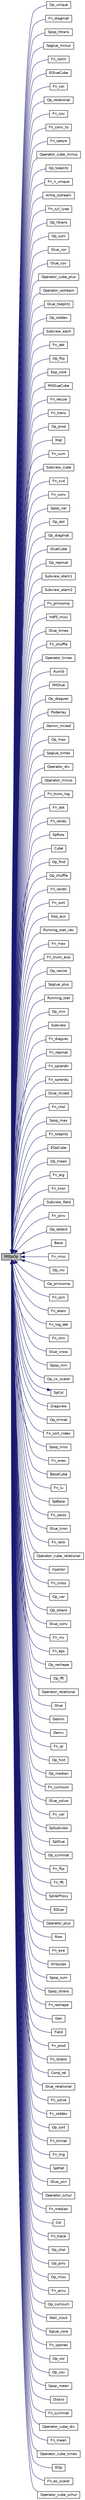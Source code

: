 digraph "MtSpOp"
{
  edge [fontname="Helvetica",fontsize="10",labelfontname="Helvetica",labelfontsize="10"];
  node [fontname="Helvetica",fontsize="10",shape=record];
  rankdir=LR;
  Node160 [label="Op_unique",height=0.2,width=0.4,color="black", fillcolor="white", style="filled",URL="$group__op__unique.html"];
  Node36 [label="Fn_diagmat",height=0.2,width=0.4,color="black", fillcolor="white", style="filled",URL="$group__fn__diagmat.html"];
  Node178 [label="Spop_htrans",height=0.2,width=0.4,color="black", fillcolor="white", style="filled",URL="$group__spop__htrans.html"];
  Node183 [label="Spglue_minus",height=0.2,width=0.4,color="black", fillcolor="white", style="filled",URL="$group__spglue__minus.html"];
  Node50 [label="Fn_norm",height=0.2,width=0.4,color="black", fillcolor="white", style="filled",URL="$group__fn__norm.html"];
  Node9 [label="EGlueCube",height=0.2,width=0.4,color="black", fillcolor="white", style="filled",URL="$group__e_glue_cube.html"];
  Node70 [label="Fn_cor",height=0.2,width=0.4,color="black", fillcolor="white", style="filled",URL="$group__fn__cor.html"];
  Node152 [label="Op_relational",height=0.2,width=0.4,color="black", fillcolor="white", style="filled",URL="$group__op__relational.html"];
  Node69 [label="Fn_cov",height=0.2,width=0.4,color="black", fillcolor="white", style="filled",URL="$group__fn__cov.html"];
  Node31 [label="Fn_conv_to",height=0.2,width=0.4,color="black", fillcolor="white", style="filled",URL="$group__fn__conv__to.html"];
  Node91 [label="Fn_speye",height=0.2,width=0.4,color="black", fillcolor="white", style="filled",URL="$group__fn__speye.html"];
  Node25 [label="Operator_cube_minus",height=0.2,width=0.4,color="black", fillcolor="white", style="filled",URL="$group__operator__cube__minus.html"];
  Node161 [label="Op_toeplitz",height=0.2,width=0.4,color="black", fillcolor="white", style="filled",URL="$group__op__toeplitz.html"];
  Node17 [label="Fn_n_unique",height=0.2,width=0.4,color="black", fillcolor="white", style="filled",URL="$group__fn__n__unique.html"];
  Node16 [label="Arma_ostream",height=0.2,width=0.4,color="black", fillcolor="white", style="filled",URL="$group__arma__ostream.html"];
  Node89 [label="Fn_syl_lyap",height=0.2,width=0.4,color="black", fillcolor="white", style="filled",URL="$group__fn__syl__lyap.html"];
  Node130 [label="Op_htrans",height=0.2,width=0.4,color="black", fillcolor="white", style="filled",URL="$group__op__htrans.html"];
  Node136 [label="Op_sum",height=0.2,width=0.4,color="black", fillcolor="white", style="filled",URL="$group__op__sum.html"];
  Node166 [label="Glue_cor",height=0.2,width=0.4,color="black", fillcolor="white", style="filled",URL="$group__glue__cor.html"];
  Node165 [label="Glue_cov",height=0.2,width=0.4,color="black", fillcolor="white", style="filled",URL="$group__glue__cov.html"];
  Node24 [label="Operator_cube_plus",height=0.2,width=0.4,color="black", fillcolor="white", style="filled",URL="$group__operator__cube__plus.html"];
  Node30 [label="Operator_ostream",height=0.2,width=0.4,color="black", fillcolor="white", style="filled",URL="$group__operator__ostream.html"];
  Node173 [label="Glue_toeplitz",height=0.2,width=0.4,color="black", fillcolor="white", style="filled",URL="$group__glue__toeplitz.html"];
  Node137 [label="Op_stddev",height=0.2,width=0.4,color="black", fillcolor="white", style="filled",URL="$group__op__stddev.html"];
  Node117 [label="Subview_each",height=0.2,width=0.4,color="black", fillcolor="white", style="filled",URL="$group__subview__each.html"];
  Node41 [label="Fn_det",height=0.2,width=0.4,color="black", fillcolor="white", style="filled",URL="$group__fn__det.html"];
  Node149 [label="Op_flip",height=0.2,width=0.4,color="black", fillcolor="white", style="filled",URL="$group__op__flip.html"];
  Node99 [label="Eop_core",height=0.2,width=0.4,color="black", fillcolor="white", style="filled",URL="$group__eop__core.html"];
  Node11 [label="MtGlueCube",height=0.2,width=0.4,color="black", fillcolor="white", style="filled",URL="$group__mt_glue_cube.html"];
  Node68 [label="Fn_resize",height=0.2,width=0.4,color="black", fillcolor="white", style="filled",URL="$group__fn__resize.html"];
  Node40 [label="Fn_trans",height=0.2,width=0.4,color="black", fillcolor="white", style="filled",URL="$group__fn__trans.html"];
  Node146 [label="Op_prod",height=0.2,width=0.4,color="black", fillcolor="white", style="filled",URL="$group__op__prod.html"];
  Node106 [label="Mat",height=0.2,width=0.4,color="black", fillcolor="white", style="filled",URL="$group___mat.html"];
  Node35 [label="Fn_sum",height=0.2,width=0.4,color="black", fillcolor="white", style="filled",URL="$group__fn__sum.html"];
  Node115 [label="Subview_cube",height=0.2,width=0.4,color="black", fillcolor="white", style="filled",URL="$group__subview__cube.html"];
  Node64 [label="Fn_svd",height=0.2,width=0.4,color="black", fillcolor="white", style="filled",URL="$group__fn__svd.html"];
  Node82 [label="Fn_conv",height=0.2,width=0.4,color="black", fillcolor="white", style="filled",URL="$group__fn__conv.html"];
  Node181 [label="Spop_var",height=0.2,width=0.4,color="black", fillcolor="white", style="filled",URL="$group__spop__var.html"];
  Node128 [label="Op_dot",height=0.2,width=0.4,color="black", fillcolor="white", style="filled",URL="$group__op__dot.html"];
  Node126 [label="Op_diagmat",height=0.2,width=0.4,color="black", fillcolor="white", style="filled",URL="$group__op__diagmat.html"];
  Node3 [label="GlueCube",height=0.2,width=0.4,color="black", fillcolor="white", style="filled",URL="$group___glue_cube.html"];
  Node140 [label="Op_repmat",height=0.2,width=0.4,color="black", fillcolor="white", style="filled",URL="$group__op__repmat.html"];
  Node112 [label="Subview_elem1",height=0.2,width=0.4,color="black", fillcolor="white", style="filled",URL="$group__subview__elem1.html"];
  Node113 [label="Subview_elem2",height=0.2,width=0.4,color="black", fillcolor="white", style="filled",URL="$group__subview__elem2.html"];
  Node79 [label="Fn_princomp",height=0.2,width=0.4,color="black", fillcolor="white", style="filled",URL="$group__fn__princomp.html"];
  Node95 [label="Hdf5_misc",height=0.2,width=0.4,color="black", fillcolor="white", style="filled",URL="$group__hdf5__misc.html"];
  Node163 [label="Glue_times",height=0.2,width=0.4,color="black", fillcolor="white", style="filled",URL="$group__glue__times.html"];
  Node71 [label="Fn_shuffle",height=0.2,width=0.4,color="black", fillcolor="white", style="filled",URL="$group__fn__shuffle.html"];
  Node20 [label="Operator_times",height=0.2,width=0.4,color="black", fillcolor="white", style="filled",URL="$group__operator__times.html"];
  Node104 [label="Auxlib",height=0.2,width=0.4,color="black", fillcolor="white", style="filled",URL="$group__auxlib.html"];
  Node10 [label="MtGlue",height=0.2,width=0.4,color="black", fillcolor="white", style="filled",URL="$group__mt_glue.html"];
  Node127 [label="Op_diagvec",height=0.2,width=0.4,color="black", fillcolor="white", style="filled",URL="$group__op__diagvec.html"];
  Node103 [label="Podarray",height=0.2,width=0.4,color="black", fillcolor="white", style="filled",URL="$group__podarray.html"];
  Node98 [label="Gemm_mixed",height=0.2,width=0.4,color="black", fillcolor="white", style="filled",URL="$group__gemm__mixed.html"];
  Node131 [label="Op_max",height=0.2,width=0.4,color="black", fillcolor="white", style="filled",URL="$group__op__max.html"];
  Node184 [label="Spglue_times",height=0.2,width=0.4,color="black", fillcolor="white", style="filled",URL="$group__spglue__times.html"];
  Node22 [label="Operator_div",height=0.2,width=0.4,color="black", fillcolor="white", style="filled",URL="$group__operator__div.html"];
  Node19 [label="Operator_minus",height=0.2,width=0.4,color="black", fillcolor="white", style="filled",URL="$group__operator__minus.html"];
  Node84 [label="Fn_trunc_log",height=0.2,width=0.4,color="black", fillcolor="white", style="filled",URL="$group__fn__trunc__log.html"];
  Node51 [label="Fn_dot",height=0.2,width=0.4,color="black", fillcolor="white", style="filled",URL="$group__fn__dot.html"];
  Node52 [label="Fn_randu",height=0.2,width=0.4,color="black", fillcolor="white", style="filled",URL="$group__fn__randu.html"];
  Node120 [label="SpRow",height=0.2,width=0.4,color="black", fillcolor="white", style="filled",URL="$group___sp_row.html"];
  Node109 [label="Cube",height=0.2,width=0.4,color="black", fillcolor="white", style="filled",URL="$group___cube.html"];
  Node153 [label="Op_find",height=0.2,width=0.4,color="black", fillcolor="white", style="filled",URL="$group__op__find.html"];
  Node145 [label="Op_shuffle",height=0.2,width=0.4,color="black", fillcolor="white", style="filled",URL="$group__op__shuffle.html"];
  Node53 [label="Fn_randn",height=0.2,width=0.4,color="black", fillcolor="white", style="filled",URL="$group__fn__randn.html"];
  Node59 [label="Fn_sort",height=0.2,width=0.4,color="black", fillcolor="white", style="filled",URL="$group__fn__sort.html"];
  Node5 [label="Eop_aux",height=0.2,width=0.4,color="black", fillcolor="white", style="filled",URL="$group__eop__aux.html"];
  Node125 [label="Running_stat_vec",height=0.2,width=0.4,color="black", fillcolor="white", style="filled",URL="$group__running__stat__vec.html"];
  Node33 [label="Fn_max",height=0.2,width=0.4,color="black", fillcolor="white", style="filled",URL="$group__fn__max.html"];
  Node83 [label="Fn_trunc_exp",height=0.2,width=0.4,color="black", fillcolor="white", style="filled",URL="$group__fn__trunc__exp.html"];
  Node142 [label="Op_resize",height=0.2,width=0.4,color="black", fillcolor="white", style="filled",URL="$group__op__resize.html"];
  Node182 [label="Spglue_plus",height=0.2,width=0.4,color="black", fillcolor="white", style="filled",URL="$group__spglue__plus.html"];
  Node124 [label="Running_stat",height=0.2,width=0.4,color="black", fillcolor="white", style="filled",URL="$group__running__stat.html"];
  Node0 [label="MtSpOp",height=0.2,width=0.4,color="black", fillcolor="grey75", style="filled" fontcolor="black"];
  Node132 [label="Op_min",height=0.2,width=0.4,color="black", fillcolor="white", style="filled",URL="$group__op__min.html"];
  Node111 [label="Subview",height=0.2,width=0.4,color="black", fillcolor="white", style="filled",URL="$group__subview.html"];
  Node37 [label="Fn_diagvec",height=0.2,width=0.4,color="black", fillcolor="white", style="filled",URL="$group__fn__diagvec.html"];
  Node66 [label="Fn_repmat",height=0.2,width=0.4,color="black", fillcolor="white", style="filled",URL="$group__fn__repmat.html"];
  Node93 [label="Fn_sprandn",height=0.2,width=0.4,color="black", fillcolor="white", style="filled",URL="$group__fn__sprandn.html"];
  Node94 [label="Fn_sprandu",height=0.2,width=0.4,color="black", fillcolor="white", style="filled",URL="$group__fn__sprandu.html"];
  Node164 [label="Glue_mixed",height=0.2,width=0.4,color="black", fillcolor="white", style="filled",URL="$group__glue__mixed.html"];
  Node62 [label="Fn_chol",height=0.2,width=0.4,color="black", fillcolor="white", style="filled",URL="$group__fn__chol.html"];
  Node174 [label="Spop_max",height=0.2,width=0.4,color="black", fillcolor="white", style="filled",URL="$group__spop__max.html"];
  Node85 [label="Fn_toeplitz",height=0.2,width=0.4,color="black", fillcolor="white", style="filled",URL="$group__fn__toeplitz.html"];
  Node7 [label="EOpCube",height=0.2,width=0.4,color="black", fillcolor="white", style="filled",URL="$group__e_op_cube.html"];
  Node133 [label="Op_mean",height=0.2,width=0.4,color="black", fillcolor="white", style="filled",URL="$group__op__mean.html"];
  Node43 [label="Fn_eig",height=0.2,width=0.4,color="black", fillcolor="white", style="filled",URL="$group__fn__eig.html"];
  Node76 [label="Fn_kron",height=0.2,width=0.4,color="black", fillcolor="white", style="filled",URL="$group__fn__kron.html"];
  Node114 [label="Subview_field",height=0.2,width=0.4,color="black", fillcolor="white", style="filled",URL="$group__subview__field.html"];
  Node74 [label="Fn_pinv",height=0.2,width=0.4,color="black", fillcolor="white", style="filled",URL="$group__fn__pinv.html"];
  Node148 [label="Op_dotext",height=0.2,width=0.4,color="black", fillcolor="white", style="filled",URL="$group__op__dotext.html"];
  Node12 [label="Base",height=0.2,width=0.4,color="black", fillcolor="white", style="filled",URL="$group___base.html"];
  Node48 [label="Fn_misc",height=0.2,width=0.4,color="black", fillcolor="white", style="filled",URL="$group__fn__misc.html"];
  Node129 [label="Op_inv",height=0.2,width=0.4,color="black", fillcolor="white", style="filled",URL="$group__op__inv.html"];
  Node150 [label="Op_princomp",height=0.2,width=0.4,color="black", fillcolor="white", style="filled",URL="$group__op__princomp.html"];
  Node81 [label="Fn_join",height=0.2,width=0.4,color="black", fillcolor="white", style="filled",URL="$group__fn__join.html"];
  Node49 [label="Fn_elem",height=0.2,width=0.4,color="black", fillcolor="white", style="filled",URL="$group__fn__elem.html"];
  Node42 [label="Fn_log_det",height=0.2,width=0.4,color="black", fillcolor="white", style="filled",URL="$group__fn__log__det.html"];
  Node32 [label="Fn_min",height=0.2,width=0.4,color="black", fillcolor="white", style="filled",URL="$group__fn__min.html"];
  Node168 [label="Glue_cross",height=0.2,width=0.4,color="black", fillcolor="white", style="filled",URL="$group__glue__cross.html"];
  Node175 [label="Spop_min",height=0.2,width=0.4,color="black", fillcolor="white", style="filled",URL="$group__spop__min.html"];
  Node155 [label="Op_cx_scalar",height=0.2,width=0.4,color="black", fillcolor="white", style="filled",URL="$group__op__cx__scalar.html"];
  Node1 [label="SpCol",height=0.2,width=0.4,color="black", fillcolor="white", style="filled",URL="$group___sp_col.html"];
  Node116 [label="Diagview",height=0.2,width=0.4,color="black", fillcolor="white", style="filled",URL="$group__diagview.html"];
  Node156 [label="Op_trimat",height=0.2,width=0.4,color="black", fillcolor="white", style="filled",URL="$group__op__trimat.html"];
  Node60 [label="Fn_sort_index",height=0.2,width=0.4,color="black", fillcolor="white", style="filled",URL="$group__fn__sort__index.html"];
  Node179 [label="Spop_misc",height=0.2,width=0.4,color="black", fillcolor="white", style="filled",URL="$group__spop__misc.html"];
  Node46 [label="Fn_ones",height=0.2,width=0.4,color="black", fillcolor="white", style="filled",URL="$group__fn__ones.html"];
  Node13 [label="BaseCube",height=0.2,width=0.4,color="black", fillcolor="white", style="filled",URL="$group___base_cube.html"];
  Node44 [label="Fn_lu",height=0.2,width=0.4,color="black", fillcolor="white", style="filled",URL="$group__fn__lu.html"];
  Node14 [label="SpBase",height=0.2,width=0.4,color="black", fillcolor="white", style="filled",URL="$group___sp_base.html"];
  Node45 [label="Fn_zeros",height=0.2,width=0.4,color="black", fillcolor="white", style="filled",URL="$group__fn__zeros.html"];
  Node167 [label="Glue_kron",height=0.2,width=0.4,color="black", fillcolor="white", style="filled",URL="$group__glue__kron.html"];
  Node75 [label="Fn_rank",height=0.2,width=0.4,color="black", fillcolor="white", style="filled",URL="$group__fn__rank.html"];
  Node29 [label="Operator_cube_relational",height=0.2,width=0.4,color="black", fillcolor="white", style="filled",URL="$group__operator__cube__relational.html"];
  Node105 [label="Injector",height=0.2,width=0.4,color="black", fillcolor="white", style="filled",URL="$group__injector.html"];
  Node80 [label="Fn_cross",height=0.2,width=0.4,color="black", fillcolor="white", style="filled",URL="$group__fn__cross.html"];
  Node139 [label="Op_var",height=0.2,width=0.4,color="black", fillcolor="white", style="filled",URL="$group__op__var.html"];
  Node138 [label="Op_strans",height=0.2,width=0.4,color="black", fillcolor="white", style="filled",URL="$group__op__strans.html"];
  Node172 [label="Glue_conv",height=0.2,width=0.4,color="black", fillcolor="white", style="filled",URL="$group__glue__conv.html"];
  Node38 [label="Fn_inv",height=0.2,width=0.4,color="black", fillcolor="white", style="filled",URL="$group__fn__inv.html"];
  Node73 [label="Fn_eps",height=0.2,width=0.4,color="black", fillcolor="white", style="filled",URL="$group__fn__eps.html"];
  Node141 [label="Op_reshape",height=0.2,width=0.4,color="black", fillcolor="white", style="filled",URL="$group__op__reshape.html"];
  Node162 [label="Op_fft",height=0.2,width=0.4,color="black", fillcolor="white", style="filled",URL="$group__op__fft.html"];
  Node23 [label="Operator_relational",height=0.2,width=0.4,color="black", fillcolor="white", style="filled",URL="$group__operator__relational.html"];
  Node2 [label="Glue",height=0.2,width=0.4,color="black", fillcolor="white", style="filled",URL="$group___glue.html"];
  Node97 [label="Gemm",height=0.2,width=0.4,color="black", fillcolor="white", style="filled",URL="$group__gemm.html"];
  Node96 [label="Gemv",height=0.2,width=0.4,color="black", fillcolor="white", style="filled",URL="$group__gemv.html"];
  Node63 [label="Fn_qr",height=0.2,width=0.4,color="black", fillcolor="white", style="filled",URL="$group__fn__qr.html"];
  Node159 [label="Op_hist",height=0.2,width=0.4,color="black", fillcolor="white", style="filled",URL="$group__op__hist.html"];
  Node134 [label="Op_median",height=0.2,width=0.4,color="black", fillcolor="white", style="filled",URL="$group__op__median.html"];
  Node87 [label="Fn_cumsum",height=0.2,width=0.4,color="black", fillcolor="white", style="filled",URL="$group__fn__cumsum.html"];
  Node171 [label="Glue_solve",height=0.2,width=0.4,color="black", fillcolor="white", style="filled",URL="$group__glue__solve.html"];
  Node58 [label="Fn_var",height=0.2,width=0.4,color="black", fillcolor="white", style="filled",URL="$group__fn__var.html"];
  Node121 [label="SpSubview",height=0.2,width=0.4,color="black", fillcolor="white", style="filled",URL="$group___sp_subview.html"];
  Node4 [label="SpGlue",height=0.2,width=0.4,color="black", fillcolor="white", style="filled",URL="$group___sp_glue.html"];
  Node158 [label="Op_symmat",height=0.2,width=0.4,color="black", fillcolor="white", style="filled",URL="$group__op__symmat.html"];
  Node77 [label="Fn_flip",height=0.2,width=0.4,color="black", fillcolor="white", style="filled",URL="$group__fn__flip.html"];
  Node90 [label="Fn_fft",height=0.2,width=0.4,color="black", fillcolor="white", style="filled",URL="$group__fn__fft.html"];
  Node118 [label="SpValProxy",height=0.2,width=0.4,color="black", fillcolor="white", style="filled",URL="$group___sp_val_proxy.html"];
  Node8 [label="EGlue",height=0.2,width=0.4,color="black", fillcolor="white", style="filled",URL="$group__e_glue.html"];
  Node18 [label="Operator_plus",height=0.2,width=0.4,color="black", fillcolor="white", style="filled",URL="$group__operator__plus.html"];
  Node108 [label="Row",height=0.2,width=0.4,color="black", fillcolor="white", style="filled",URL="$group___row.html"];
  Node47 [label="Fn_eye",height=0.2,width=0.4,color="black", fillcolor="white", style="filled",URL="$group__fn__eye.html"];
  Node102 [label="Arrayops",height=0.2,width=0.4,color="black", fillcolor="white", style="filled",URL="$group__arrayops.html"];
  Node176 [label="Spop_sum",height=0.2,width=0.4,color="black", fillcolor="white", style="filled",URL="$group__spop__sum.html"];
  Node177 [label="Spop_strans",height=0.2,width=0.4,color="black", fillcolor="white", style="filled",URL="$group__spop__strans.html"];
  Node67 [label="Fn_reshape",height=0.2,width=0.4,color="black", fillcolor="white", style="filled",URL="$group__fn__reshape.html"];
  Node15 [label="Gen",height=0.2,width=0.4,color="black", fillcolor="white", style="filled",URL="$group___gen.html"];
  Node110 [label="Field",height=0.2,width=0.4,color="black", fillcolor="white", style="filled",URL="$group__field.html"];
  Node72 [label="Fn_prod",height=0.2,width=0.4,color="black", fillcolor="white", style="filled",URL="$group__fn__prod.html"];
  Node61 [label="Fn_strans",height=0.2,width=0.4,color="black", fillcolor="white", style="filled",URL="$group__fn__strans.html"];
  Node101 [label="Cond_rel",height=0.2,width=0.4,color="black", fillcolor="white", style="filled",URL="$group__cond__rel.html"];
  Node170 [label="Glue_relational",height=0.2,width=0.4,color="black", fillcolor="white", style="filled",URL="$group__glue__relational.html"];
  Node65 [label="Fn_solve",height=0.2,width=0.4,color="black", fillcolor="white", style="filled",URL="$group__fn__solve.html"];
  Node57 [label="Fn_stddev",height=0.2,width=0.4,color="black", fillcolor="white", style="filled",URL="$group__fn__stddev.html"];
  Node135 [label="Op_sort",height=0.2,width=0.4,color="black", fillcolor="white", style="filled",URL="$group__op__sort.html"];
  Node86 [label="Fn_trimat",height=0.2,width=0.4,color="black", fillcolor="white", style="filled",URL="$group__fn__trimat.html"];
  Node54 [label="Fn_trig",height=0.2,width=0.4,color="black", fillcolor="white", style="filled",URL="$group__fn__trig.html"];
  Node119 [label="SpMat",height=0.2,width=0.4,color="black", fillcolor="white", style="filled",URL="$group___sp_mat.html"];
  Node169 [label="Glue_join",height=0.2,width=0.4,color="black", fillcolor="white", style="filled",URL="$group__glue__join.html"];
  Node21 [label="Operator_schur",height=0.2,width=0.4,color="black", fillcolor="white", style="filled",URL="$group__operator__schur.html"];
  Node56 [label="Fn_median",height=0.2,width=0.4,color="black", fillcolor="white", style="filled",URL="$group__fn__median.html"];
  Node107 [label="Col",height=0.2,width=0.4,color="black", fillcolor="white", style="filled",URL="$group___col.html"];
  Node39 [label="Fn_trace",height=0.2,width=0.4,color="black", fillcolor="white", style="filled",URL="$group__fn__trace.html"];
  Node154 [label="Op_chol",height=0.2,width=0.4,color="black", fillcolor="white", style="filled",URL="$group__op__chol.html"];
  Node147 [label="Op_pinv",height=0.2,width=0.4,color="black", fillcolor="white", style="filled",URL="$group__op__pinv.html"];
  Node151 [label="Op_misc",height=0.2,width=0.4,color="black", fillcolor="white", style="filled",URL="$group__op__misc.html"];
  Node34 [label="Fn_accu",height=0.2,width=0.4,color="black", fillcolor="white", style="filled",URL="$group__fn__accu.html"];
  Node157 [label="Op_cumsum",height=0.2,width=0.4,color="black", fillcolor="white", style="filled",URL="$group__op__cumsum.html"];
  Node123 [label="Wall_clock",height=0.2,width=0.4,color="black", fillcolor="white", style="filled",URL="$group__wall__clock.html"];
  Node100 [label="Eglue_core",height=0.2,width=0.4,color="black", fillcolor="white", style="filled",URL="$group__eglue__core.html"];
  Node92 [label="Fn_spones",height=0.2,width=0.4,color="black", fillcolor="white", style="filled",URL="$group__fn__spones.html"];
  Node144 [label="Op_cor",height=0.2,width=0.4,color="black", fillcolor="white", style="filled",URL="$group__op__cor.html"];
  Node143 [label="Op_cov",height=0.2,width=0.4,color="black", fillcolor="white", style="filled",URL="$group__op__cov.html"];
  Node180 [label="Spop_mean",height=0.2,width=0.4,color="black", fillcolor="white", style="filled",URL="$group__spop__mean.html"];
  Node122 [label="Diskio",height=0.2,width=0.4,color="black", fillcolor="white", style="filled",URL="$group__diskio.html"];
  Node88 [label="Fn_symmat",height=0.2,width=0.4,color="black", fillcolor="white", style="filled",URL="$group__fn__symmat.html"];
  Node28 [label="Operator_cube_div",height=0.2,width=0.4,color="black", fillcolor="white", style="filled",URL="$group__operator__cube__div.html"];
  Node55 [label="Fn_mean",height=0.2,width=0.4,color="black", fillcolor="white", style="filled",URL="$group__fn__mean.html"];
  Node26 [label="Operator_cube_times",height=0.2,width=0.4,color="black", fillcolor="white", style="filled",URL="$group__operator__cube__times.html"];
  Node6 [label="EOp",height=0.2,width=0.4,color="black", fillcolor="white", style="filled",URL="$group__e_op.html"];
  Node78 [label="Fn_as_scalar",height=0.2,width=0.4,color="black", fillcolor="white", style="filled",URL="$group__fn__as__scalar.html"];
  Node27 [label="Operator_cube_schur",height=0.2,width=0.4,color="black", fillcolor="white", style="filled",URL="$group__operator__cube__schur.html"];
  Node1->Node0 [shape=plaintext, color="midnightblue", dir="back", style="solid"];
  Node0->Node2 [shape=plaintext, color="midnightblue", dir="back", style="solid"];
  Node0->Node3 [shape=plaintext, color="midnightblue", dir="back", style="solid"];
  Node0->Node4 [shape=plaintext, color="midnightblue", dir="back", style="solid"];
  Node0->Node5 [shape=plaintext, color="midnightblue", dir="back", style="solid"];
  Node0->Node6 [shape=plaintext, color="midnightblue", dir="back", style="solid"];
  Node0->Node7 [shape=plaintext, color="midnightblue", dir="back", style="solid"];
  Node0->Node8 [shape=plaintext, color="midnightblue", dir="back", style="solid"];
  Node0->Node9 [shape=plaintext, color="midnightblue", dir="back", style="solid"];
  Node0->Node10 [shape=plaintext, color="midnightblue", dir="back", style="solid"];
  Node0->Node11 [shape=plaintext, color="midnightblue", dir="back", style="solid"];
  Node0->Node12 [shape=plaintext, color="midnightblue", dir="back", style="solid"];
  Node0->Node13 [shape=plaintext, color="midnightblue", dir="back", style="solid"];
  Node0->Node14 [shape=plaintext, color="midnightblue", dir="back", style="solid"];
  Node0->Node15 [shape=plaintext, color="midnightblue", dir="back", style="solid"];
  Node0->Node16 [shape=plaintext, color="midnightblue", dir="back", style="solid"];
  Node0->Node17 [shape=plaintext, color="midnightblue", dir="back", style="solid"];
  Node0->Node18 [shape=plaintext, color="midnightblue", dir="back", style="solid"];
  Node0->Node19 [shape=plaintext, color="midnightblue", dir="back", style="solid"];
  Node0->Node20 [shape=plaintext, color="midnightblue", dir="back", style="solid"];
  Node0->Node21 [shape=plaintext, color="midnightblue", dir="back", style="solid"];
  Node0->Node22 [shape=plaintext, color="midnightblue", dir="back", style="solid"];
  Node0->Node23 [shape=plaintext, color="midnightblue", dir="back", style="solid"];
  Node0->Node24 [shape=plaintext, color="midnightblue", dir="back", style="solid"];
  Node0->Node25 [shape=plaintext, color="midnightblue", dir="back", style="solid"];
  Node0->Node26 [shape=plaintext, color="midnightblue", dir="back", style="solid"];
  Node0->Node27 [shape=plaintext, color="midnightblue", dir="back", style="solid"];
  Node0->Node28 [shape=plaintext, color="midnightblue", dir="back", style="solid"];
  Node0->Node29 [shape=plaintext, color="midnightblue", dir="back", style="solid"];
  Node0->Node30 [shape=plaintext, color="midnightblue", dir="back", style="solid"];
  Node0->Node31 [shape=plaintext, color="midnightblue", dir="back", style="solid"];
  Node0->Node32 [shape=plaintext, color="midnightblue", dir="back", style="solid"];
  Node0->Node33 [shape=plaintext, color="midnightblue", dir="back", style="solid"];
  Node0->Node34 [shape=plaintext, color="midnightblue", dir="back", style="solid"];
  Node0->Node35 [shape=plaintext, color="midnightblue", dir="back", style="solid"];
  Node0->Node36 [shape=plaintext, color="midnightblue", dir="back", style="solid"];
  Node0->Node37 [shape=plaintext, color="midnightblue", dir="back", style="solid"];
  Node0->Node38 [shape=plaintext, color="midnightblue", dir="back", style="solid"];
  Node0->Node39 [shape=plaintext, color="midnightblue", dir="back", style="solid"];
  Node0->Node40 [shape=plaintext, color="midnightblue", dir="back", style="solid"];
  Node0->Node41 [shape=plaintext, color="midnightblue", dir="back", style="solid"];
  Node0->Node42 [shape=plaintext, color="midnightblue", dir="back", style="solid"];
  Node0->Node43 [shape=plaintext, color="midnightblue", dir="back", style="solid"];
  Node0->Node44 [shape=plaintext, color="midnightblue", dir="back", style="solid"];
  Node0->Node45 [shape=plaintext, color="midnightblue", dir="back", style="solid"];
  Node0->Node46 [shape=plaintext, color="midnightblue", dir="back", style="solid"];
  Node0->Node47 [shape=plaintext, color="midnightblue", dir="back", style="solid"];
  Node0->Node48 [shape=plaintext, color="midnightblue", dir="back", style="solid"];
  Node0->Node49 [shape=plaintext, color="midnightblue", dir="back", style="solid"];
  Node0->Node50 [shape=plaintext, color="midnightblue", dir="back", style="solid"];
  Node0->Node51 [shape=plaintext, color="midnightblue", dir="back", style="solid"];
  Node0->Node52 [shape=plaintext, color="midnightblue", dir="back", style="solid"];
  Node0->Node53 [shape=plaintext, color="midnightblue", dir="back", style="solid"];
  Node0->Node54 [shape=plaintext, color="midnightblue", dir="back", style="solid"];
  Node0->Node55 [shape=plaintext, color="midnightblue", dir="back", style="solid"];
  Node0->Node56 [shape=plaintext, color="midnightblue", dir="back", style="solid"];
  Node0->Node57 [shape=plaintext, color="midnightblue", dir="back", style="solid"];
  Node0->Node58 [shape=plaintext, color="midnightblue", dir="back", style="solid"];
  Node0->Node59 [shape=plaintext, color="midnightblue", dir="back", style="solid"];
  Node0->Node60 [shape=plaintext, color="midnightblue", dir="back", style="solid"];
  Node0->Node61 [shape=plaintext, color="midnightblue", dir="back", style="solid"];
  Node0->Node62 [shape=plaintext, color="midnightblue", dir="back", style="solid"];
  Node0->Node63 [shape=plaintext, color="midnightblue", dir="back", style="solid"];
  Node0->Node64 [shape=plaintext, color="midnightblue", dir="back", style="solid"];
  Node0->Node65 [shape=plaintext, color="midnightblue", dir="back", style="solid"];
  Node0->Node66 [shape=plaintext, color="midnightblue", dir="back", style="solid"];
  Node0->Node67 [shape=plaintext, color="midnightblue", dir="back", style="solid"];
  Node0->Node68 [shape=plaintext, color="midnightblue", dir="back", style="solid"];
  Node0->Node69 [shape=plaintext, color="midnightblue", dir="back", style="solid"];
  Node0->Node70 [shape=plaintext, color="midnightblue", dir="back", style="solid"];
  Node0->Node71 [shape=plaintext, color="midnightblue", dir="back", style="solid"];
  Node0->Node72 [shape=plaintext, color="midnightblue", dir="back", style="solid"];
  Node0->Node73 [shape=plaintext, color="midnightblue", dir="back", style="solid"];
  Node0->Node74 [shape=plaintext, color="midnightblue", dir="back", style="solid"];
  Node0->Node75 [shape=plaintext, color="midnightblue", dir="back", style="solid"];
  Node0->Node76 [shape=plaintext, color="midnightblue", dir="back", style="solid"];
  Node0->Node77 [shape=plaintext, color="midnightblue", dir="back", style="solid"];
  Node0->Node78 [shape=plaintext, color="midnightblue", dir="back", style="solid"];
  Node0->Node79 [shape=plaintext, color="midnightblue", dir="back", style="solid"];
  Node0->Node80 [shape=plaintext, color="midnightblue", dir="back", style="solid"];
  Node0->Node81 [shape=plaintext, color="midnightblue", dir="back", style="solid"];
  Node0->Node82 [shape=plaintext, color="midnightblue", dir="back", style="solid"];
  Node0->Node83 [shape=plaintext, color="midnightblue", dir="back", style="solid"];
  Node0->Node84 [shape=plaintext, color="midnightblue", dir="back", style="solid"];
  Node0->Node85 [shape=plaintext, color="midnightblue", dir="back", style="solid"];
  Node0->Node86 [shape=plaintext, color="midnightblue", dir="back", style="solid"];
  Node0->Node87 [shape=plaintext, color="midnightblue", dir="back", style="solid"];
  Node0->Node88 [shape=plaintext, color="midnightblue", dir="back", style="solid"];
  Node0->Node89 [shape=plaintext, color="midnightblue", dir="back", style="solid"];
  Node0->Node90 [shape=plaintext, color="midnightblue", dir="back", style="solid"];
  Node0->Node91 [shape=plaintext, color="midnightblue", dir="back", style="solid"];
  Node0->Node92 [shape=plaintext, color="midnightblue", dir="back", style="solid"];
  Node0->Node93 [shape=plaintext, color="midnightblue", dir="back", style="solid"];
  Node0->Node94 [shape=plaintext, color="midnightblue", dir="back", style="solid"];
  Node0->Node95 [shape=plaintext, color="midnightblue", dir="back", style="solid"];
  Node0->Node96 [shape=plaintext, color="midnightblue", dir="back", style="solid"];
  Node0->Node97 [shape=plaintext, color="midnightblue", dir="back", style="solid"];
  Node0->Node98 [shape=plaintext, color="midnightblue", dir="back", style="solid"];
  Node0->Node99 [shape=plaintext, color="midnightblue", dir="back", style="solid"];
  Node0->Node100 [shape=plaintext, color="midnightblue", dir="back", style="solid"];
  Node0->Node101 [shape=plaintext, color="midnightblue", dir="back", style="solid"];
  Node0->Node102 [shape=plaintext, color="midnightblue", dir="back", style="solid"];
  Node0->Node103 [shape=plaintext, color="midnightblue", dir="back", style="solid"];
  Node0->Node104 [shape=plaintext, color="midnightblue", dir="back", style="solid"];
  Node0->Node105 [shape=plaintext, color="midnightblue", dir="back", style="solid"];
  Node0->Node106 [shape=plaintext, color="midnightblue", dir="back", style="solid"];
  Node0->Node107 [shape=plaintext, color="midnightblue", dir="back", style="solid"];
  Node0->Node108 [shape=plaintext, color="midnightblue", dir="back", style="solid"];
  Node0->Node109 [shape=plaintext, color="midnightblue", dir="back", style="solid"];
  Node0->Node110 [shape=plaintext, color="midnightblue", dir="back", style="solid"];
  Node0->Node111 [shape=plaintext, color="midnightblue", dir="back", style="solid"];
  Node0->Node112 [shape=plaintext, color="midnightblue", dir="back", style="solid"];
  Node0->Node113 [shape=plaintext, color="midnightblue", dir="back", style="solid"];
  Node0->Node114 [shape=plaintext, color="midnightblue", dir="back", style="solid"];
  Node0->Node115 [shape=plaintext, color="midnightblue", dir="back", style="solid"];
  Node0->Node116 [shape=plaintext, color="midnightblue", dir="back", style="solid"];
  Node0->Node117 [shape=plaintext, color="midnightblue", dir="back", style="solid"];
  Node0->Node118 [shape=plaintext, color="midnightblue", dir="back", style="solid"];
  Node0->Node119 [shape=plaintext, color="midnightblue", dir="back", style="solid"];
  Node0->Node1 [shape=plaintext, color="midnightblue", dir="back", style="solid"];
  Node0->Node120 [shape=plaintext, color="midnightblue", dir="back", style="solid"];
  Node0->Node121 [shape=plaintext, color="midnightblue", dir="back", style="solid"];
  Node0->Node122 [shape=plaintext, color="midnightblue", dir="back", style="solid"];
  Node0->Node123 [shape=plaintext, color="midnightblue", dir="back", style="solid"];
  Node0->Node124 [shape=plaintext, color="midnightblue", dir="back", style="solid"];
  Node0->Node125 [shape=plaintext, color="midnightblue", dir="back", style="solid"];
  Node0->Node126 [shape=plaintext, color="midnightblue", dir="back", style="solid"];
  Node0->Node127 [shape=plaintext, color="midnightblue", dir="back", style="solid"];
  Node0->Node128 [shape=plaintext, color="midnightblue", dir="back", style="solid"];
  Node0->Node129 [shape=plaintext, color="midnightblue", dir="back", style="solid"];
  Node0->Node130 [shape=plaintext, color="midnightblue", dir="back", style="solid"];
  Node0->Node131 [shape=plaintext, color="midnightblue", dir="back", style="solid"];
  Node0->Node132 [shape=plaintext, color="midnightblue", dir="back", style="solid"];
  Node0->Node133 [shape=plaintext, color="midnightblue", dir="back", style="solid"];
  Node0->Node134 [shape=plaintext, color="midnightblue", dir="back", style="solid"];
  Node0->Node135 [shape=plaintext, color="midnightblue", dir="back", style="solid"];
  Node0->Node136 [shape=plaintext, color="midnightblue", dir="back", style="solid"];
  Node0->Node137 [shape=plaintext, color="midnightblue", dir="back", style="solid"];
  Node0->Node138 [shape=plaintext, color="midnightblue", dir="back", style="solid"];
  Node0->Node139 [shape=plaintext, color="midnightblue", dir="back", style="solid"];
  Node0->Node140 [shape=plaintext, color="midnightblue", dir="back", style="solid"];
  Node0->Node141 [shape=plaintext, color="midnightblue", dir="back", style="solid"];
  Node0->Node142 [shape=plaintext, color="midnightblue", dir="back", style="solid"];
  Node0->Node143 [shape=plaintext, color="midnightblue", dir="back", style="solid"];
  Node0->Node144 [shape=plaintext, color="midnightblue", dir="back", style="solid"];
  Node0->Node145 [shape=plaintext, color="midnightblue", dir="back", style="solid"];
  Node0->Node146 [shape=plaintext, color="midnightblue", dir="back", style="solid"];
  Node0->Node147 [shape=plaintext, color="midnightblue", dir="back", style="solid"];
  Node0->Node148 [shape=plaintext, color="midnightblue", dir="back", style="solid"];
  Node0->Node149 [shape=plaintext, color="midnightblue", dir="back", style="solid"];
  Node0->Node150 [shape=plaintext, color="midnightblue", dir="back", style="solid"];
  Node0->Node151 [shape=plaintext, color="midnightblue", dir="back", style="solid"];
  Node0->Node152 [shape=plaintext, color="midnightblue", dir="back", style="solid"];
  Node0->Node153 [shape=plaintext, color="midnightblue", dir="back", style="solid"];
  Node0->Node154 [shape=plaintext, color="midnightblue", dir="back", style="solid"];
  Node0->Node155 [shape=plaintext, color="midnightblue", dir="back", style="solid"];
  Node0->Node156 [shape=plaintext, color="midnightblue", dir="back", style="solid"];
  Node0->Node157 [shape=plaintext, color="midnightblue", dir="back", style="solid"];
  Node0->Node158 [shape=plaintext, color="midnightblue", dir="back", style="solid"];
  Node0->Node159 [shape=plaintext, color="midnightblue", dir="back", style="solid"];
  Node0->Node160 [shape=plaintext, color="midnightblue", dir="back", style="solid"];
  Node0->Node161 [shape=plaintext, color="midnightblue", dir="back", style="solid"];
  Node0->Node162 [shape=plaintext, color="midnightblue", dir="back", style="solid"];
  Node0->Node163 [shape=plaintext, color="midnightblue", dir="back", style="solid"];
  Node0->Node164 [shape=plaintext, color="midnightblue", dir="back", style="solid"];
  Node0->Node165 [shape=plaintext, color="midnightblue", dir="back", style="solid"];
  Node0->Node166 [shape=plaintext, color="midnightblue", dir="back", style="solid"];
  Node0->Node167 [shape=plaintext, color="midnightblue", dir="back", style="solid"];
  Node0->Node168 [shape=plaintext, color="midnightblue", dir="back", style="solid"];
  Node0->Node169 [shape=plaintext, color="midnightblue", dir="back", style="solid"];
  Node0->Node170 [shape=plaintext, color="midnightblue", dir="back", style="solid"];
  Node0->Node171 [shape=plaintext, color="midnightblue", dir="back", style="solid"];
  Node0->Node172 [shape=plaintext, color="midnightblue", dir="back", style="solid"];
  Node0->Node173 [shape=plaintext, color="midnightblue", dir="back", style="solid"];
  Node0->Node174 [shape=plaintext, color="midnightblue", dir="back", style="solid"];
  Node0->Node175 [shape=plaintext, color="midnightblue", dir="back", style="solid"];
  Node0->Node176 [shape=plaintext, color="midnightblue", dir="back", style="solid"];
  Node0->Node177 [shape=plaintext, color="midnightblue", dir="back", style="solid"];
  Node0->Node178 [shape=plaintext, color="midnightblue", dir="back", style="solid"];
  Node0->Node179 [shape=plaintext, color="midnightblue", dir="back", style="solid"];
  Node0->Node180 [shape=plaintext, color="midnightblue", dir="back", style="solid"];
  Node0->Node181 [shape=plaintext, color="midnightblue", dir="back", style="solid"];
  Node0->Node182 [shape=plaintext, color="midnightblue", dir="back", style="solid"];
  Node0->Node183 [shape=plaintext, color="midnightblue", dir="back", style="solid"];
  Node0->Node184 [shape=plaintext, color="midnightblue", dir="back", style="solid"];
}
